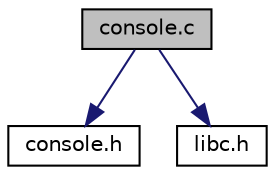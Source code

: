 digraph "console.c"
{
  edge [fontname="Helvetica",fontsize="10",labelfontname="Helvetica",labelfontsize="10"];
  node [fontname="Helvetica",fontsize="10",shape=record];
  Node0 [label="console.c",height=0.2,width=0.4,color="black", fillcolor="grey75", style="filled", fontcolor="black"];
  Node0 -> Node1 [color="midnightblue",fontsize="10",style="solid",fontname="Helvetica"];
  Node1 [label="console.h",height=0.2,width=0.4,color="black", fillcolor="white", style="filled",URL="$console_8h.html"];
  Node0 -> Node2 [color="midnightblue",fontsize="10",style="solid",fontname="Helvetica"];
  Node2 [label="libc.h",height=0.2,width=0.4,color="black", fillcolor="white", style="filled",URL="$libc_8h.html"];
}

